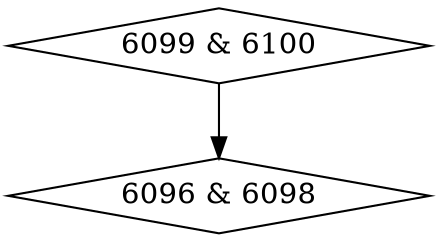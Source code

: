 digraph {
0 [label = "6096 & 6098", shape = diamond];
1 [label = "6099 & 6100", shape = diamond];
1->0;
}
